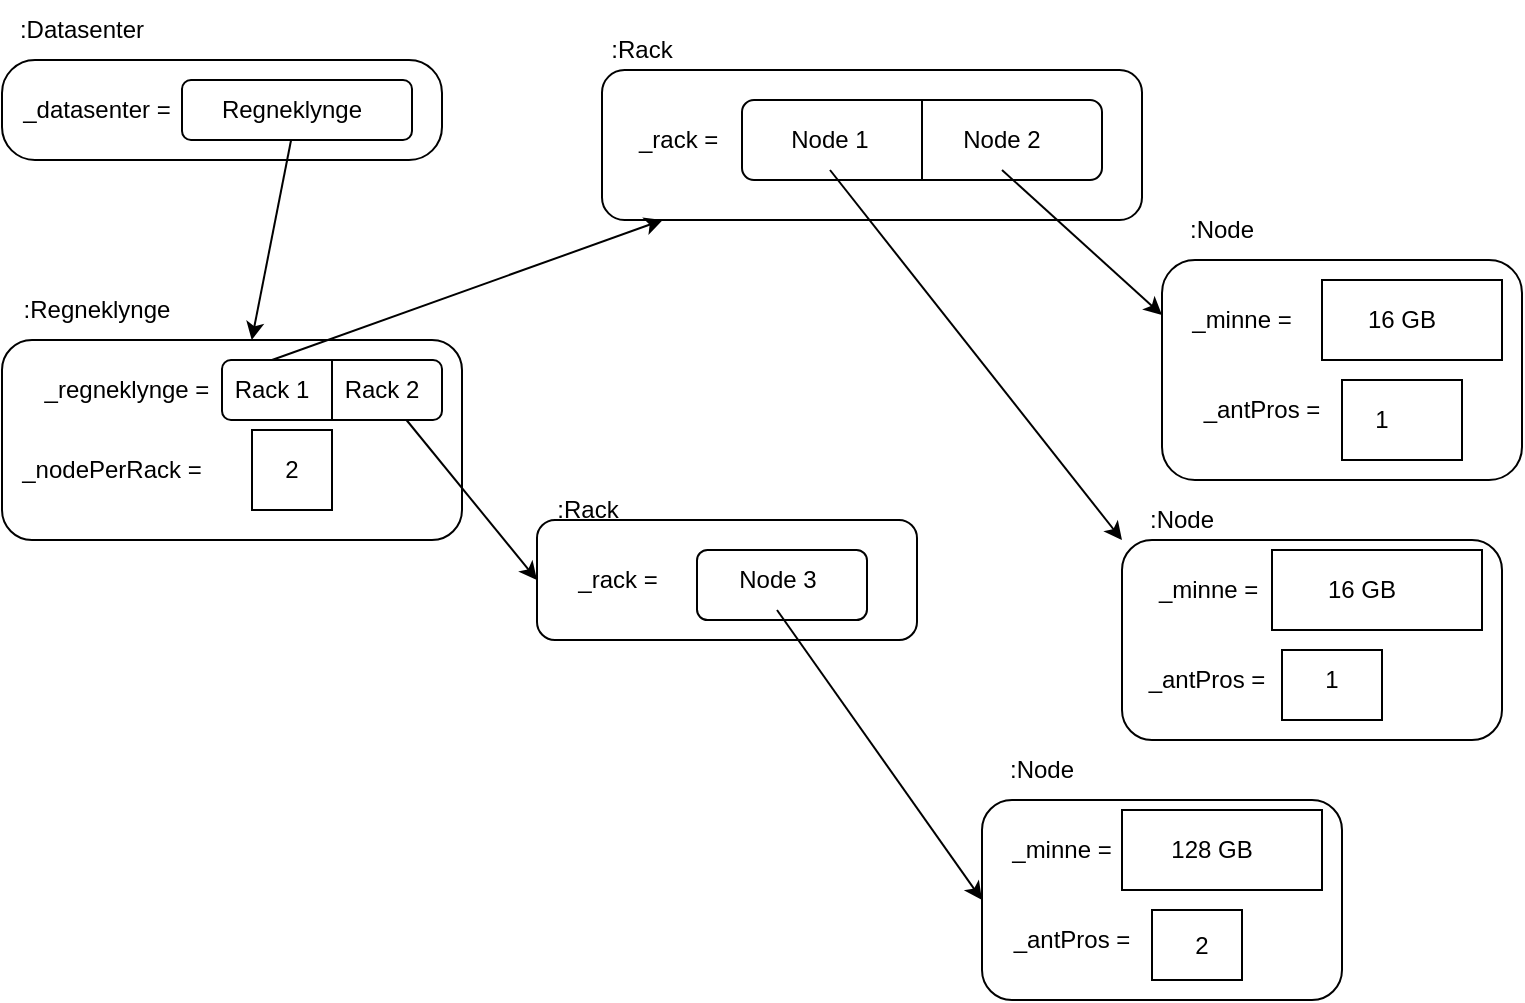 <mxfile version="15.6.8" type="onedrive"><diagram id="0hFYisMKZoK7MstGzQLp" name="Page-1"><mxGraphModel dx="2062" dy="1122" grid="1" gridSize="10" guides="1" tooltips="1" connect="1" arrows="1" fold="1" page="1" pageScale="1" pageWidth="827" pageHeight="1169" math="0" shadow="0"><root><mxCell id="0"/><mxCell id="1" parent="0"/><mxCell id="pYFG-Fk0FTnsB5clZG0D-1" value="" style="rounded=1;whiteSpace=wrap;html=1;arcSize=33;" parent="1" vertex="1"><mxGeometry x="30" y="30" width="220" height="50" as="geometry"/></mxCell><mxCell id="pYFG-Fk0FTnsB5clZG0D-2" value="" style="rounded=1;whiteSpace=wrap;html=1;" parent="1" vertex="1"><mxGeometry x="120" y="40" width="115" height="30" as="geometry"/></mxCell><mxCell id="pYFG-Fk0FTnsB5clZG0D-3" value=":Datasenter" style="text;html=1;strokeColor=none;fillColor=none;align=center;verticalAlign=middle;whiteSpace=wrap;rounded=0;" parent="1" vertex="1"><mxGeometry x="35" width="70" height="30" as="geometry"/></mxCell><mxCell id="pYFG-Fk0FTnsB5clZG0D-4" value="_datasenter =" style="text;html=1;strokeColor=none;fillColor=none;align=center;verticalAlign=middle;whiteSpace=wrap;rounded=0;" parent="1" vertex="1"><mxGeometry x="30" y="40" width="95" height="30" as="geometry"/></mxCell><mxCell id="pYFG-Fk0FTnsB5clZG0D-6" value="" style="rounded=1;whiteSpace=wrap;html=1;" parent="1" vertex="1"><mxGeometry x="30" y="170" width="230" height="100" as="geometry"/></mxCell><mxCell id="pYFG-Fk0FTnsB5clZG0D-7" value="" style="endArrow=classic;html=1;rounded=0;" parent="1" source="pYFG-Fk0FTnsB5clZG0D-2" target="pYFG-Fk0FTnsB5clZG0D-6" edge="1"><mxGeometry width="50" height="50" relative="1" as="geometry"><mxPoint x="260" y="80" as="sourcePoint"/><mxPoint x="320" y="60" as="targetPoint"/></mxGeometry></mxCell><mxCell id="pYFG-Fk0FTnsB5clZG0D-8" value=":Regneklynge" style="text;html=1;strokeColor=none;fillColor=none;align=center;verticalAlign=middle;whiteSpace=wrap;rounded=0;" parent="1" vertex="1"><mxGeometry x="35" y="140" width="85" height="30" as="geometry"/></mxCell><mxCell id="pYFG-Fk0FTnsB5clZG0D-9" value="" style="rounded=0;whiteSpace=wrap;html=1;" parent="1" vertex="1"><mxGeometry x="155" y="215" width="40" height="40" as="geometry"/></mxCell><mxCell id="pYFG-Fk0FTnsB5clZG0D-10" value="" style="rounded=1;whiteSpace=wrap;html=1;" parent="1" vertex="1"><mxGeometry x="140" y="180" width="110" height="30" as="geometry"/></mxCell><mxCell id="pYFG-Fk0FTnsB5clZG0D-11" value="_regneklynge =" style="text;html=1;strokeColor=none;fillColor=none;align=center;verticalAlign=middle;whiteSpace=wrap;rounded=0;" parent="1" vertex="1"><mxGeometry x="45" y="180" width="95" height="30" as="geometry"/></mxCell><mxCell id="pYFG-Fk0FTnsB5clZG0D-14" style="edgeStyle=orthogonalEdgeStyle;rounded=0;orthogonalLoop=1;jettySize=auto;html=1;exitX=0.5;exitY=1;exitDx=0;exitDy=0;" parent="1" source="pYFG-Fk0FTnsB5clZG0D-11" target="pYFG-Fk0FTnsB5clZG0D-11" edge="1"><mxGeometry relative="1" as="geometry"/></mxCell><mxCell id="pYFG-Fk0FTnsB5clZG0D-15" value="_nodePerRack =" style="text;html=1;strokeColor=none;fillColor=none;align=center;verticalAlign=middle;whiteSpace=wrap;rounded=0;" parent="1" vertex="1"><mxGeometry x="30" y="220" width="110" height="30" as="geometry"/></mxCell><mxCell id="pYFG-Fk0FTnsB5clZG0D-16" value="2" style="text;html=1;strokeColor=none;fillColor=none;align=center;verticalAlign=middle;whiteSpace=wrap;rounded=0;" parent="1" vertex="1"><mxGeometry x="145" y="220" width="60" height="30" as="geometry"/></mxCell><mxCell id="pYFG-Fk0FTnsB5clZG0D-17" value="" style="rounded=1;whiteSpace=wrap;html=1;" parent="1" vertex="1"><mxGeometry x="330" y="35" width="270" height="75" as="geometry"/></mxCell><mxCell id="pYFG-Fk0FTnsB5clZG0D-19" value="" style="rounded=1;whiteSpace=wrap;html=1;" parent="1" vertex="1"><mxGeometry x="400" y="50" width="180" height="40" as="geometry"/></mxCell><mxCell id="pYFG-Fk0FTnsB5clZG0D-22" value="" style="endArrow=none;html=1;rounded=0;entryX=0.5;entryY=0;entryDx=0;entryDy=0;exitX=0.5;exitY=1;exitDx=0;exitDy=0;" parent="1" source="pYFG-Fk0FTnsB5clZG0D-10" target="pYFG-Fk0FTnsB5clZG0D-10" edge="1"><mxGeometry width="50" height="50" relative="1" as="geometry"><mxPoint x="360" y="260" as="sourcePoint"/><mxPoint x="410" y="210" as="targetPoint"/></mxGeometry></mxCell><mxCell id="pYFG-Fk0FTnsB5clZG0D-23" value="" style="endArrow=none;html=1;rounded=0;entryX=0.5;entryY=0;entryDx=0;entryDy=0;exitX=0.5;exitY=1;exitDx=0;exitDy=0;" parent="1" source="pYFG-Fk0FTnsB5clZG0D-19" target="pYFG-Fk0FTnsB5clZG0D-19" edge="1"><mxGeometry width="50" height="50" relative="1" as="geometry"><mxPoint x="650" y="370" as="sourcePoint"/><mxPoint x="700" y="320" as="targetPoint"/></mxGeometry></mxCell><mxCell id="pYFG-Fk0FTnsB5clZG0D-26" value="Rack 1" style="text;html=1;strokeColor=none;fillColor=none;align=center;verticalAlign=middle;whiteSpace=wrap;rounded=0;" parent="1" vertex="1"><mxGeometry x="135" y="180" width="60" height="30" as="geometry"/></mxCell><mxCell id="pYFG-Fk0FTnsB5clZG0D-27" value="Rack 2" style="text;html=1;strokeColor=none;fillColor=none;align=center;verticalAlign=middle;whiteSpace=wrap;rounded=0;" parent="1" vertex="1"><mxGeometry x="190" y="180" width="60" height="30" as="geometry"/></mxCell><mxCell id="pYFG-Fk0FTnsB5clZG0D-28" value=":Rack" style="text;html=1;strokeColor=none;fillColor=none;align=center;verticalAlign=middle;whiteSpace=wrap;rounded=0;" parent="1" vertex="1"><mxGeometry x="320" y="10" width="60" height="30" as="geometry"/></mxCell><mxCell id="pYFG-Fk0FTnsB5clZG0D-29" value="" style="endArrow=classic;html=1;rounded=0;exitX=0.5;exitY=0;exitDx=0;exitDy=0;" parent="1" source="pYFG-Fk0FTnsB5clZG0D-26" target="pYFG-Fk0FTnsB5clZG0D-17" edge="1"><mxGeometry width="50" height="50" relative="1" as="geometry"><mxPoint x="310" y="150" as="sourcePoint"/><mxPoint x="360" y="100" as="targetPoint"/></mxGeometry></mxCell><mxCell id="pYFG-Fk0FTnsB5clZG0D-31" value="" style="rounded=1;whiteSpace=wrap;html=1;" parent="1" vertex="1"><mxGeometry x="297.5" y="260" width="190" height="60" as="geometry"/></mxCell><mxCell id="pYFG-Fk0FTnsB5clZG0D-32" value=":Rack" style="text;html=1;strokeColor=none;fillColor=none;align=center;verticalAlign=middle;whiteSpace=wrap;rounded=0;" parent="1" vertex="1"><mxGeometry x="292.5" y="240" width="60" height="30" as="geometry"/></mxCell><mxCell id="pYFG-Fk0FTnsB5clZG0D-33" value="" style="endArrow=classic;html=1;rounded=0;entryX=0;entryY=0.5;entryDx=0;entryDy=0;" parent="1" source="pYFG-Fk0FTnsB5clZG0D-27" target="pYFG-Fk0FTnsB5clZG0D-31" edge="1"><mxGeometry width="50" height="50" relative="1" as="geometry"><mxPoint x="200" y="390" as="sourcePoint"/><mxPoint x="250" y="340" as="targetPoint"/></mxGeometry></mxCell><mxCell id="pYFG-Fk0FTnsB5clZG0D-34" value="_rack =&amp;nbsp;" style="text;html=1;strokeColor=none;fillColor=none;align=center;verticalAlign=middle;whiteSpace=wrap;rounded=0;" parent="1" vertex="1"><mxGeometry x="340" y="55" width="60" height="30" as="geometry"/></mxCell><mxCell id="pYFG-Fk0FTnsB5clZG0D-35" value="Node 1" style="text;html=1;strokeColor=none;fillColor=none;align=center;verticalAlign=middle;whiteSpace=wrap;rounded=0;" parent="1" vertex="1"><mxGeometry x="414" y="55" width="60" height="30" as="geometry"/></mxCell><mxCell id="pYFG-Fk0FTnsB5clZG0D-36" value="Node 2" style="text;html=1;strokeColor=none;fillColor=none;align=center;verticalAlign=middle;whiteSpace=wrap;rounded=0;" parent="1" vertex="1"><mxGeometry x="500" y="55" width="60" height="30" as="geometry"/></mxCell><mxCell id="pYFG-Fk0FTnsB5clZG0D-37" value="_rack =" style="text;html=1;strokeColor=none;fillColor=none;align=center;verticalAlign=middle;whiteSpace=wrap;rounded=0;" parent="1" vertex="1"><mxGeometry x="307.5" y="275" width="60" height="30" as="geometry"/></mxCell><mxCell id="pYFG-Fk0FTnsB5clZG0D-38" value="" style="rounded=1;whiteSpace=wrap;html=1;" parent="1" vertex="1"><mxGeometry x="377.5" y="275" width="85" height="35" as="geometry"/></mxCell><mxCell id="pYFG-Fk0FTnsB5clZG0D-39" value="Node 3" style="text;html=1;strokeColor=none;fillColor=none;align=center;verticalAlign=middle;whiteSpace=wrap;rounded=0;" parent="1" vertex="1"><mxGeometry x="387.5" y="275" width="60" height="30" as="geometry"/></mxCell><mxCell id="pYFG-Fk0FTnsB5clZG0D-41" value="" style="rounded=1;whiteSpace=wrap;html=1;" parent="1" vertex="1"><mxGeometry x="610" y="130" width="180" height="110" as="geometry"/></mxCell><mxCell id="pYFG-Fk0FTnsB5clZG0D-42" value="" style="rounded=1;whiteSpace=wrap;html=1;" parent="1" vertex="1"><mxGeometry x="590" y="270" width="190" height="100" as="geometry"/></mxCell><mxCell id="pYFG-Fk0FTnsB5clZG0D-43" value="" style="rounded=1;whiteSpace=wrap;html=1;" parent="1" vertex="1"><mxGeometry x="520" y="400" width="180" height="100" as="geometry"/></mxCell><mxCell id="pYFG-Fk0FTnsB5clZG0D-44" value="" style="endArrow=classic;html=1;rounded=0;exitX=0.5;exitY=1;exitDx=0;exitDy=0;entryX=0;entryY=0;entryDx=0;entryDy=0;" parent="1" source="pYFG-Fk0FTnsB5clZG0D-35" target="pYFG-Fk0FTnsB5clZG0D-42" edge="1"><mxGeometry width="50" height="50" relative="1" as="geometry"><mxPoint x="350" y="310" as="sourcePoint"/><mxPoint x="400" y="260" as="targetPoint"/></mxGeometry></mxCell><mxCell id="pYFG-Fk0FTnsB5clZG0D-45" value="" style="endArrow=classic;html=1;rounded=0;exitX=0.5;exitY=1;exitDx=0;exitDy=0;entryX=0;entryY=0.25;entryDx=0;entryDy=0;" parent="1" source="pYFG-Fk0FTnsB5clZG0D-36" target="pYFG-Fk0FTnsB5clZG0D-41" edge="1"><mxGeometry width="50" height="50" relative="1" as="geometry"><mxPoint x="510" y="300" as="sourcePoint"/><mxPoint x="560" y="250" as="targetPoint"/></mxGeometry></mxCell><mxCell id="pYFG-Fk0FTnsB5clZG0D-46" value="" style="endArrow=classic;html=1;rounded=0;exitX=0.5;exitY=1;exitDx=0;exitDy=0;entryX=0;entryY=0.5;entryDx=0;entryDy=0;" parent="1" source="pYFG-Fk0FTnsB5clZG0D-39" target="pYFG-Fk0FTnsB5clZG0D-43" edge="1"><mxGeometry width="50" height="50" relative="1" as="geometry"><mxPoint x="320" y="470" as="sourcePoint"/><mxPoint x="370" y="420" as="targetPoint"/></mxGeometry></mxCell><mxCell id="pYFG-Fk0FTnsB5clZG0D-48" value="Regneklynge" style="text;html=1;strokeColor=none;fillColor=none;align=center;verticalAlign=middle;whiteSpace=wrap;rounded=0;" parent="1" vertex="1"><mxGeometry x="145" y="40" width="60" height="30" as="geometry"/></mxCell><mxCell id="pYFG-Fk0FTnsB5clZG0D-49" value=":Node" style="text;html=1;strokeColor=none;fillColor=none;align=center;verticalAlign=middle;whiteSpace=wrap;rounded=0;" parent="1" vertex="1"><mxGeometry x="590" y="245" width="60" height="30" as="geometry"/></mxCell><mxCell id="pYFG-Fk0FTnsB5clZG0D-50" value="_minne =&amp;nbsp;" style="text;html=1;strokeColor=none;fillColor=none;align=center;verticalAlign=middle;whiteSpace=wrap;rounded=0;" parent="1" vertex="1"><mxGeometry x="605" y="280" width="60" height="30" as="geometry"/></mxCell><mxCell id="pYFG-Fk0FTnsB5clZG0D-51" value="" style="rounded=0;whiteSpace=wrap;html=1;" parent="1" vertex="1"><mxGeometry x="665" y="275" width="105" height="40" as="geometry"/></mxCell><mxCell id="pYFG-Fk0FTnsB5clZG0D-53" value="16 GB" style="text;html=1;strokeColor=none;fillColor=none;align=center;verticalAlign=middle;whiteSpace=wrap;rounded=0;" parent="1" vertex="1"><mxGeometry x="680" y="280" width="60" height="30" as="geometry"/></mxCell><mxCell id="pYFG-Fk0FTnsB5clZG0D-54" value="_antPros =" style="text;html=1;strokeColor=none;fillColor=none;align=center;verticalAlign=middle;whiteSpace=wrap;rounded=0;" parent="1" vertex="1"><mxGeometry x="600" y="325" width="65" height="30" as="geometry"/></mxCell><mxCell id="pYFG-Fk0FTnsB5clZG0D-55" value="" style="rounded=0;whiteSpace=wrap;html=1;" parent="1" vertex="1"><mxGeometry x="670" y="325" width="50" height="35" as="geometry"/></mxCell><mxCell id="pYFG-Fk0FTnsB5clZG0D-56" value="1" style="text;html=1;strokeColor=none;fillColor=none;align=center;verticalAlign=middle;whiteSpace=wrap;rounded=0;" parent="1" vertex="1"><mxGeometry x="665" y="325" width="60" height="30" as="geometry"/></mxCell><mxCell id="pYFG-Fk0FTnsB5clZG0D-57" value=":Node" style="text;html=1;strokeColor=none;fillColor=none;align=center;verticalAlign=middle;whiteSpace=wrap;rounded=0;" parent="1" vertex="1"><mxGeometry x="520" y="370" width="60" height="30" as="geometry"/></mxCell><mxCell id="pYFG-Fk0FTnsB5clZG0D-58" value="" style="rounded=0;whiteSpace=wrap;html=1;" parent="1" vertex="1"><mxGeometry x="590" y="405" width="100" height="40" as="geometry"/></mxCell><mxCell id="pYFG-Fk0FTnsB5clZG0D-59" value="_minne =" style="text;html=1;strokeColor=none;fillColor=none;align=center;verticalAlign=middle;whiteSpace=wrap;rounded=0;" parent="1" vertex="1"><mxGeometry x="530" y="410" width="60" height="30" as="geometry"/></mxCell><mxCell id="pYFG-Fk0FTnsB5clZG0D-60" value="128 GB" style="text;html=1;strokeColor=none;fillColor=none;align=center;verticalAlign=middle;whiteSpace=wrap;rounded=0;" parent="1" vertex="1"><mxGeometry x="605" y="410" width="60" height="30" as="geometry"/></mxCell><mxCell id="pYFG-Fk0FTnsB5clZG0D-61" value="_antPros =" style="text;html=1;strokeColor=none;fillColor=none;align=center;verticalAlign=middle;whiteSpace=wrap;rounded=0;" parent="1" vertex="1"><mxGeometry x="530" y="455" width="70" height="30" as="geometry"/></mxCell><mxCell id="pYFG-Fk0FTnsB5clZG0D-62" value="" style="rounded=0;whiteSpace=wrap;html=1;" parent="1" vertex="1"><mxGeometry x="605" y="455" width="45" height="35" as="geometry"/></mxCell><mxCell id="pYFG-Fk0FTnsB5clZG0D-63" value="2" style="text;html=1;strokeColor=none;fillColor=none;align=center;verticalAlign=middle;whiteSpace=wrap;rounded=0;" parent="1" vertex="1"><mxGeometry x="600" y="458" width="60" height="30" as="geometry"/></mxCell><mxCell id="pYFG-Fk0FTnsB5clZG0D-64" value=":Node" style="text;html=1;strokeColor=none;fillColor=none;align=center;verticalAlign=middle;whiteSpace=wrap;rounded=0;" parent="1" vertex="1"><mxGeometry x="610" y="100" width="60" height="30" as="geometry"/></mxCell><mxCell id="pYFG-Fk0FTnsB5clZG0D-65" value="_minne =" style="text;html=1;strokeColor=none;fillColor=none;align=center;verticalAlign=middle;whiteSpace=wrap;rounded=0;" parent="1" vertex="1"><mxGeometry x="620" y="145" width="60" height="30" as="geometry"/></mxCell><mxCell id="pYFG-Fk0FTnsB5clZG0D-66" value="_antPros =" style="text;html=1;strokeColor=none;fillColor=none;align=center;verticalAlign=middle;whiteSpace=wrap;rounded=0;" parent="1" vertex="1"><mxGeometry x="620" y="190" width="80" height="30" as="geometry"/></mxCell><mxCell id="pYFG-Fk0FTnsB5clZG0D-67" value="" style="rounded=0;whiteSpace=wrap;html=1;" parent="1" vertex="1"><mxGeometry x="690" y="140" width="90" height="40" as="geometry"/></mxCell><mxCell id="pYFG-Fk0FTnsB5clZG0D-68" value="16 GB" style="text;html=1;strokeColor=none;fillColor=none;align=center;verticalAlign=middle;whiteSpace=wrap;rounded=0;" parent="1" vertex="1"><mxGeometry x="700" y="145" width="60" height="30" as="geometry"/></mxCell><mxCell id="pYFG-Fk0FTnsB5clZG0D-69" value="" style="rounded=0;whiteSpace=wrap;html=1;" parent="1" vertex="1"><mxGeometry x="700" y="190" width="60" height="40" as="geometry"/></mxCell><mxCell id="pYFG-Fk0FTnsB5clZG0D-70" value="1" style="text;html=1;strokeColor=none;fillColor=none;align=center;verticalAlign=middle;whiteSpace=wrap;rounded=0;" parent="1" vertex="1"><mxGeometry x="690" y="195" width="60" height="30" as="geometry"/></mxCell></root></mxGraphModel></diagram></mxfile>